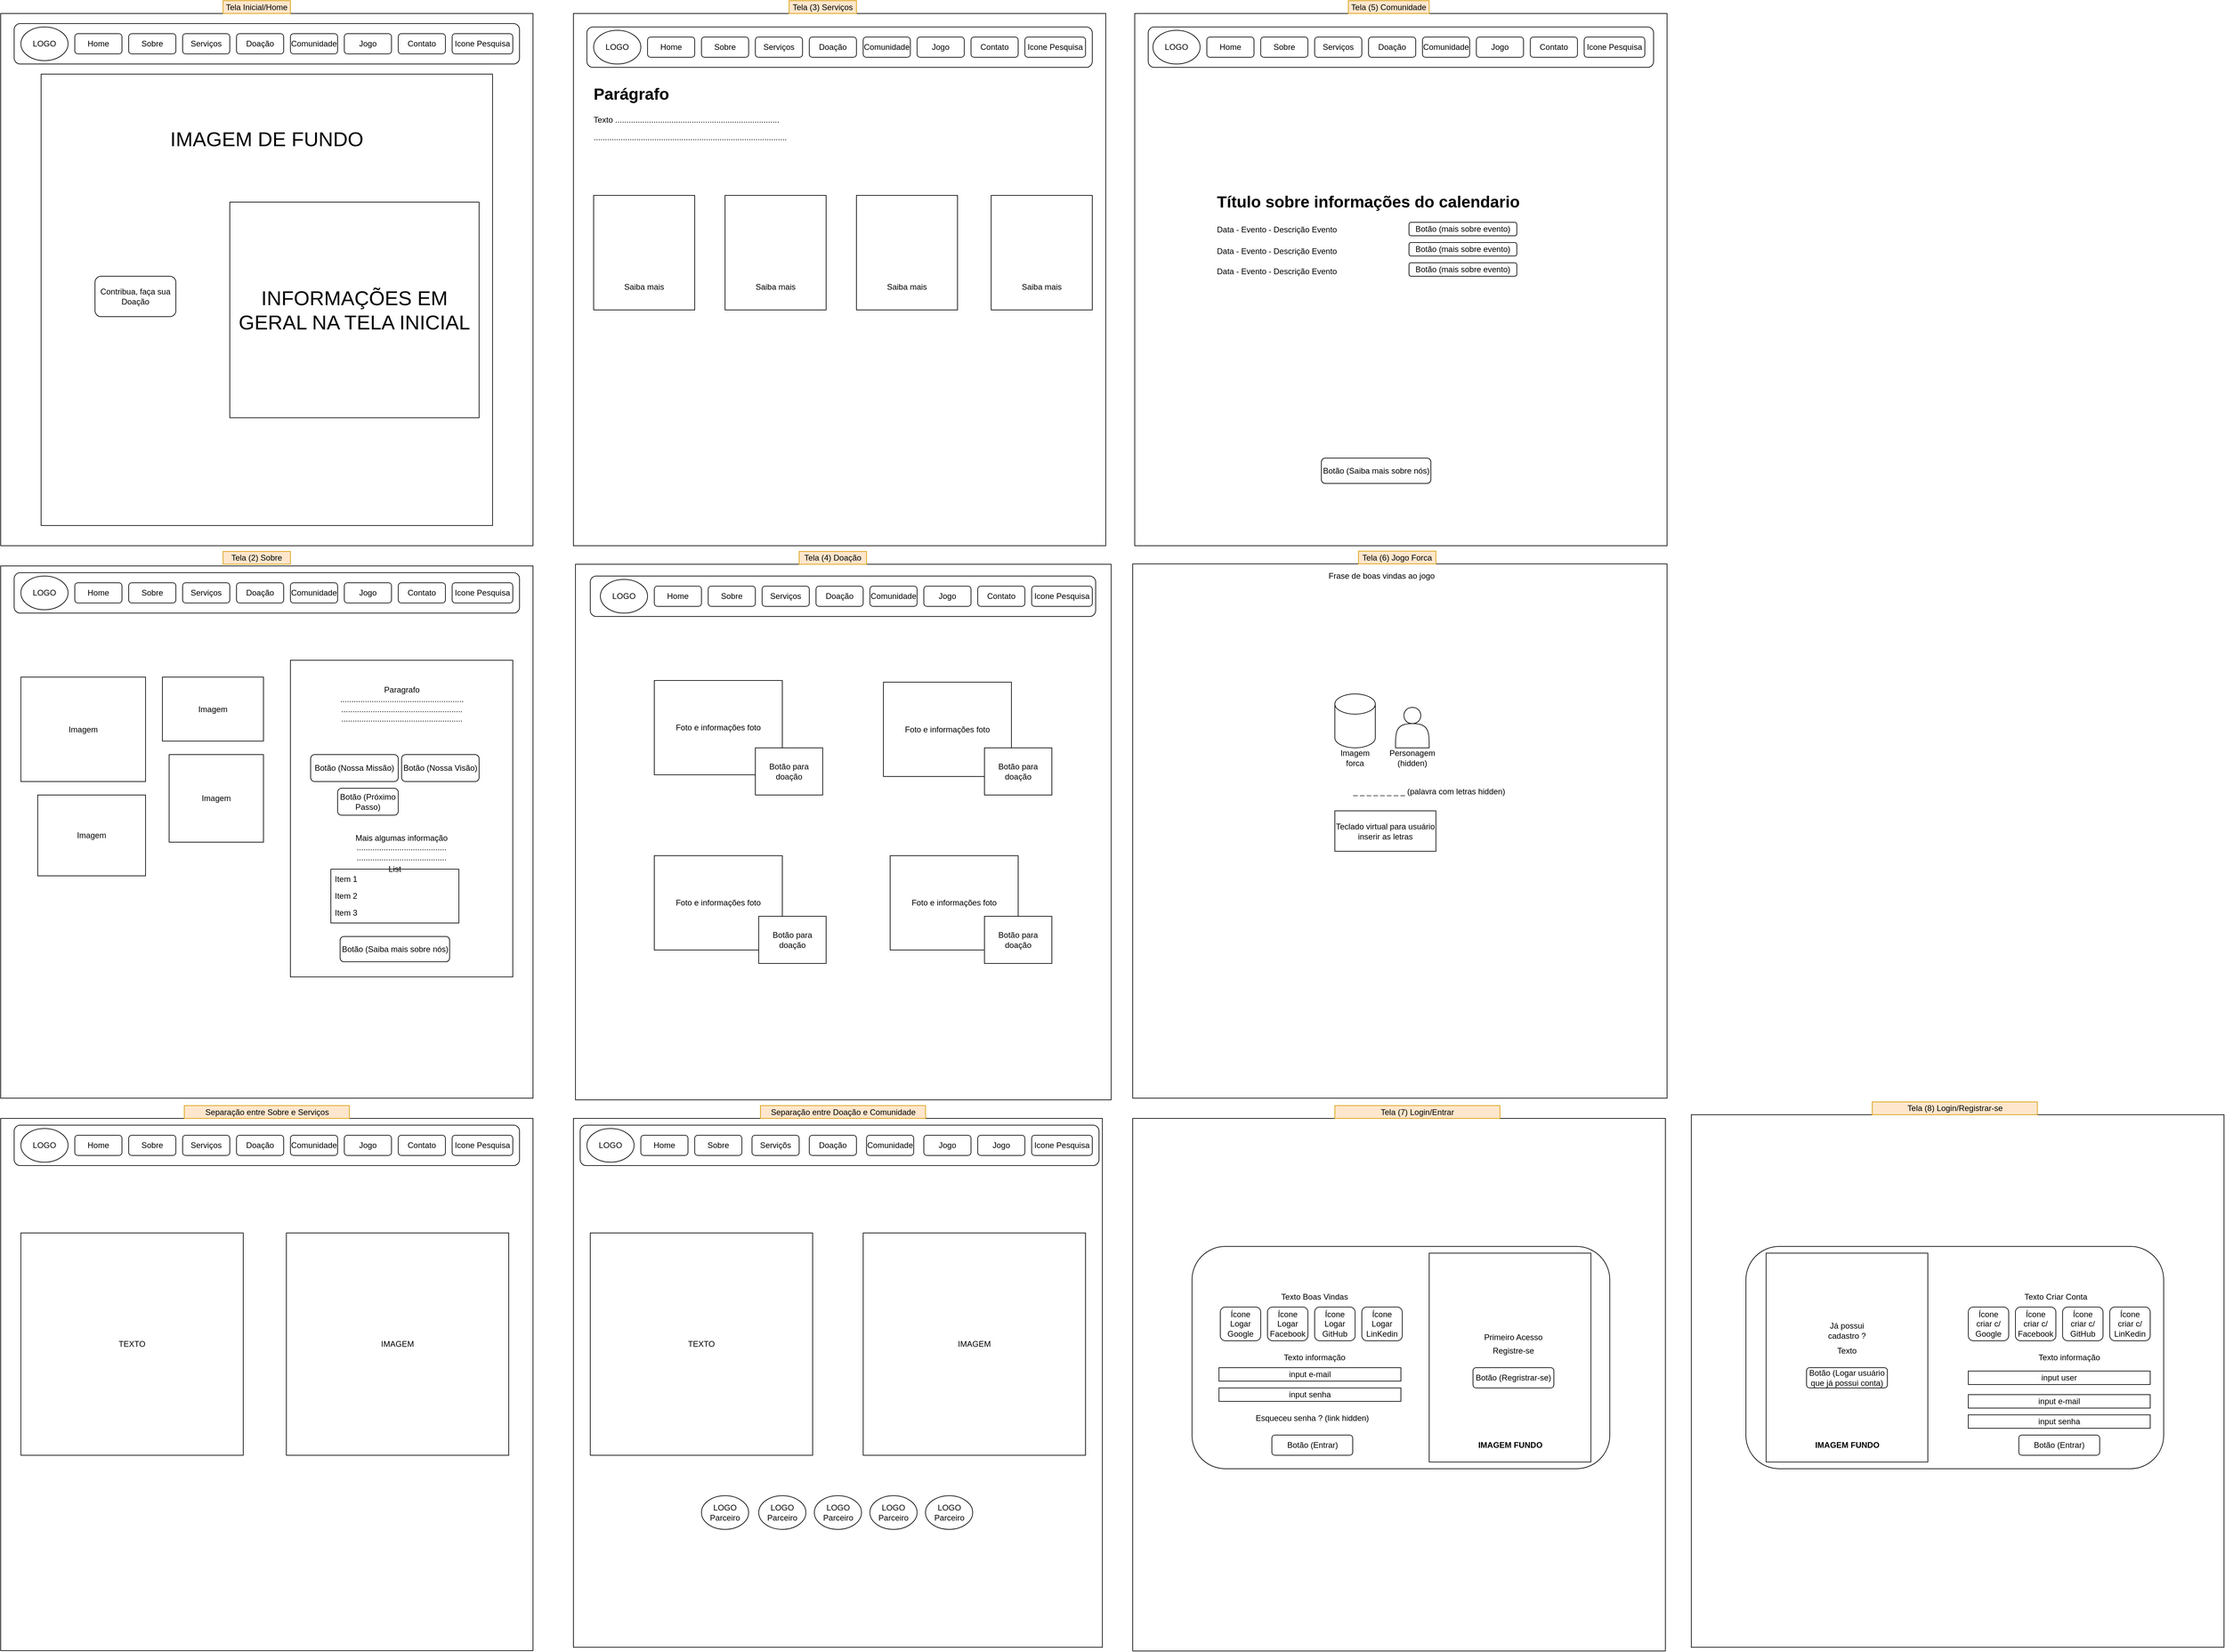 <mxfile version="22.1.3" type="github">
  <diagram name="Página-1" id="8Q8NYWvQopLGxL6JcKgY">
    <mxGraphModel dx="2213" dy="1916" grid="1" gridSize="10" guides="1" tooltips="1" connect="1" arrows="1" fold="1" page="1" pageScale="1" pageWidth="827" pageHeight="1169" math="0" shadow="0">
      <root>
        <mxCell id="0" />
        <mxCell id="1" parent="0" />
        <mxCell id="k__9oxaFygpGIk1sYvMP-1" value="" style="whiteSpace=wrap;html=1;aspect=fixed;" parent="1" vertex="1">
          <mxGeometry x="-10" y="-1140" width="790" height="790" as="geometry" />
        </mxCell>
        <mxCell id="k__9oxaFygpGIk1sYvMP-2" value="" style="rounded=1;whiteSpace=wrap;html=1;" parent="1" vertex="1">
          <mxGeometry x="10" y="-1125" width="750" height="60" as="geometry" />
        </mxCell>
        <mxCell id="k__9oxaFygpGIk1sYvMP-6" value="Icone Pesquisa" style="rounded=1;whiteSpace=wrap;html=1;" parent="1" vertex="1">
          <mxGeometry x="660" y="-1110" width="90" height="30" as="geometry" />
        </mxCell>
        <mxCell id="k__9oxaFygpGIk1sYvMP-12" value="Home" style="rounded=1;whiteSpace=wrap;html=1;" parent="1" vertex="1">
          <mxGeometry x="100" y="-1110" width="70" height="30" as="geometry" />
        </mxCell>
        <mxCell id="k__9oxaFygpGIk1sYvMP-13" value="LOGO" style="ellipse;whiteSpace=wrap;html=1;" parent="1" vertex="1">
          <mxGeometry x="20" y="-1120" width="70" height="50" as="geometry" />
        </mxCell>
        <mxCell id="k__9oxaFygpGIk1sYvMP-14" value="Jogo" style="rounded=1;whiteSpace=wrap;html=1;" parent="1" vertex="1">
          <mxGeometry x="500" y="-1110" width="70" height="30" as="geometry" />
        </mxCell>
        <mxCell id="k__9oxaFygpGIk1sYvMP-16" value="Contato" style="rounded=1;whiteSpace=wrap;html=1;" parent="1" vertex="1">
          <mxGeometry x="580" y="-1110" width="70" height="30" as="geometry" />
        </mxCell>
        <mxCell id="k__9oxaFygpGIk1sYvMP-17" value="" style="whiteSpace=wrap;html=1;aspect=fixed;" parent="1" vertex="1">
          <mxGeometry x="-10" y="-320" width="790" height="790" as="geometry" />
        </mxCell>
        <mxCell id="k__9oxaFygpGIk1sYvMP-25" value="" style="rounded=0;whiteSpace=wrap;html=1;" parent="1" vertex="1">
          <mxGeometry x="420" y="-180" width="330" height="470" as="geometry" />
        </mxCell>
        <mxCell id="k__9oxaFygpGIk1sYvMP-26" value="Paragrafo .......................................................&lt;br&gt;......................................................&lt;br&gt;......................................................&lt;br&gt;" style="text;html=1;strokeColor=none;fillColor=none;align=center;verticalAlign=middle;whiteSpace=wrap;rounded=0;" parent="1" vertex="1">
          <mxGeometry x="532.5" y="-150" width="105" height="70" as="geometry" />
        </mxCell>
        <mxCell id="k__9oxaFygpGIk1sYvMP-29" value="List" style="swimlane;fontStyle=0;childLayout=stackLayout;horizontal=1;startSize=0;horizontalStack=0;resizeParent=1;resizeParentMax=0;resizeLast=0;collapsible=1;marginBottom=0;whiteSpace=wrap;html=1;" parent="1" vertex="1">
          <mxGeometry x="480" y="130" width="190" height="80" as="geometry" />
        </mxCell>
        <mxCell id="k__9oxaFygpGIk1sYvMP-30" value="Item 1" style="text;strokeColor=none;fillColor=none;align=left;verticalAlign=middle;spacingLeft=4;spacingRight=4;overflow=hidden;points=[[0,0.5],[1,0.5]];portConstraint=eastwest;rotatable=0;whiteSpace=wrap;html=1;" parent="k__9oxaFygpGIk1sYvMP-29" vertex="1">
          <mxGeometry width="190" height="30" as="geometry" />
        </mxCell>
        <mxCell id="k__9oxaFygpGIk1sYvMP-31" value="Item 2" style="text;strokeColor=none;fillColor=none;align=left;verticalAlign=middle;spacingLeft=4;spacingRight=4;overflow=hidden;points=[[0,0.5],[1,0.5]];portConstraint=eastwest;rotatable=0;whiteSpace=wrap;html=1;" parent="k__9oxaFygpGIk1sYvMP-29" vertex="1">
          <mxGeometry y="30" width="190" height="20" as="geometry" />
        </mxCell>
        <mxCell id="k__9oxaFygpGIk1sYvMP-32" value="Item 3" style="text;strokeColor=none;fillColor=none;align=left;verticalAlign=middle;spacingLeft=4;spacingRight=4;overflow=hidden;points=[[0,0.5],[1,0.5]];portConstraint=eastwest;rotatable=0;whiteSpace=wrap;html=1;" parent="k__9oxaFygpGIk1sYvMP-29" vertex="1">
          <mxGeometry y="50" width="190" height="30" as="geometry" />
        </mxCell>
        <mxCell id="k__9oxaFygpGIk1sYvMP-33" value="Botão (Nossa Missão)" style="rounded=1;whiteSpace=wrap;html=1;" parent="1" vertex="1">
          <mxGeometry x="450" y="-40" width="130" height="40" as="geometry" />
        </mxCell>
        <mxCell id="k__9oxaFygpGIk1sYvMP-34" value="Botão (Nossa Visão)" style="rounded=1;whiteSpace=wrap;html=1;" parent="1" vertex="1">
          <mxGeometry x="585" y="-40" width="115" height="40" as="geometry" />
        </mxCell>
        <mxCell id="k__9oxaFygpGIk1sYvMP-35" value="Botão (Próximo Passo)" style="rounded=1;whiteSpace=wrap;html=1;" parent="1" vertex="1">
          <mxGeometry x="490" y="10" width="90" height="40" as="geometry" />
        </mxCell>
        <mxCell id="k__9oxaFygpGIk1sYvMP-38" value="&lt;font style=&quot;font-size: 30px;&quot;&gt;&lt;br&gt;&lt;br&gt;IMAGEM DE FUNDO&lt;/font&gt;" style="whiteSpace=wrap;html=1;aspect=fixed;verticalAlign=top;" parent="1" vertex="1">
          <mxGeometry x="50" y="-1050" width="670" height="670" as="geometry" />
        </mxCell>
        <mxCell id="k__9oxaFygpGIk1sYvMP-41" value="&lt;font style=&quot;font-size: 30px;&quot;&gt;INFORMAÇÕES EM GERAL NA TELA INICIAL&lt;/font&gt;" style="rounded=0;whiteSpace=wrap;html=1;" parent="1" vertex="1">
          <mxGeometry x="330" y="-860" width="370" height="320" as="geometry" />
        </mxCell>
        <mxCell id="k__9oxaFygpGIk1sYvMP-42" value="Contribua, faça sua&lt;br&gt;Doação" style="rounded=1;whiteSpace=wrap;html=1;" parent="1" vertex="1">
          <mxGeometry x="130" y="-750" width="120" height="60" as="geometry" />
        </mxCell>
        <mxCell id="k__9oxaFygpGIk1sYvMP-46" value="Mais algumas informação&lt;br&gt;........................................&lt;br&gt;........................................" style="text;html=1;strokeColor=none;fillColor=none;align=center;verticalAlign=middle;whiteSpace=wrap;rounded=0;" parent="1" vertex="1">
          <mxGeometry x="480" y="75" width="210" height="45" as="geometry" />
        </mxCell>
        <mxCell id="k__9oxaFygpGIk1sYvMP-47" value="Imagem" style="rounded=0;whiteSpace=wrap;html=1;" parent="1" vertex="1">
          <mxGeometry x="20" y="-155" width="185" height="155" as="geometry" />
        </mxCell>
        <mxCell id="k__9oxaFygpGIk1sYvMP-48" value="Imagem" style="rounded=0;whiteSpace=wrap;html=1;" parent="1" vertex="1">
          <mxGeometry x="230" y="-155" width="150" height="95" as="geometry" />
        </mxCell>
        <mxCell id="k__9oxaFygpGIk1sYvMP-49" value="Imagem" style="rounded=0;whiteSpace=wrap;html=1;" parent="1" vertex="1">
          <mxGeometry x="45" y="20" width="160" height="120" as="geometry" />
        </mxCell>
        <mxCell id="k__9oxaFygpGIk1sYvMP-50" value="Imagem" style="rounded=0;whiteSpace=wrap;html=1;" parent="1" vertex="1">
          <mxGeometry x="240" y="-40" width="140" height="130" as="geometry" />
        </mxCell>
        <mxCell id="k__9oxaFygpGIk1sYvMP-55" value="Botão (Saiba mais sobre nós)" style="rounded=1;whiteSpace=wrap;html=1;" parent="1" vertex="1">
          <mxGeometry x="493.75" y="230" width="162.5" height="37.5" as="geometry" />
        </mxCell>
        <mxCell id="k__9oxaFygpGIk1sYvMP-56" value="" style="whiteSpace=wrap;html=1;aspect=fixed;" parent="1" vertex="1">
          <mxGeometry x="840" y="-1140" width="790" height="790" as="geometry" />
        </mxCell>
        <mxCell id="k__9oxaFygpGIk1sYvMP-57" value="&lt;br&gt;&lt;br&gt;&lt;br&gt;&lt;br&gt;&lt;br&gt;&lt;br&gt;&lt;br&gt;Saiba mais" style="rounded=0;whiteSpace=wrap;html=1;" parent="1" vertex="1">
          <mxGeometry x="870" y="-870" width="150" height="170" as="geometry" />
        </mxCell>
        <mxCell id="k__9oxaFygpGIk1sYvMP-58" value="&lt;br&gt;&lt;br&gt;&lt;br&gt;&lt;br&gt;&lt;br&gt;&lt;br&gt;&lt;br&gt;Saiba mais" style="rounded=0;whiteSpace=wrap;html=1;" parent="1" vertex="1">
          <mxGeometry x="1065" y="-870" width="150" height="170" as="geometry" />
        </mxCell>
        <mxCell id="k__9oxaFygpGIk1sYvMP-59" value="&lt;br&gt;&lt;br&gt;&lt;br&gt;&lt;br&gt;&lt;br&gt;&lt;br&gt;&lt;br&gt;Saiba mais" style="rounded=0;whiteSpace=wrap;html=1;" parent="1" vertex="1">
          <mxGeometry x="1260" y="-870" width="150" height="170" as="geometry" />
        </mxCell>
        <mxCell id="k__9oxaFygpGIk1sYvMP-60" value="&lt;br&gt;&lt;br&gt;&lt;br&gt;&lt;br&gt;&lt;br&gt;&lt;br&gt;&lt;br&gt;Saiba mais" style="rounded=0;whiteSpace=wrap;html=1;" parent="1" vertex="1">
          <mxGeometry x="1460" y="-870" width="150" height="170" as="geometry" />
        </mxCell>
        <mxCell id="k__9oxaFygpGIk1sYvMP-87" style="edgeStyle=orthogonalEdgeStyle;rounded=0;orthogonalLoop=1;jettySize=auto;html=1;exitX=0.5;exitY=1;exitDx=0;exitDy=0;" parent="1" edge="1">
          <mxGeometry relative="1" as="geometry">
            <mxPoint x="1185" y="-930" as="sourcePoint" />
            <mxPoint x="1185" y="-930" as="targetPoint" />
          </mxGeometry>
        </mxCell>
        <mxCell id="k__9oxaFygpGIk1sYvMP-92" value="" style="whiteSpace=wrap;html=1;aspect=fixed;" parent="1" vertex="1">
          <mxGeometry x="843" y="-322.5" width="795" height="795" as="geometry" />
        </mxCell>
        <mxCell id="k__9oxaFygpGIk1sYvMP-93" value="Foto e informações foto" style="rounded=0;whiteSpace=wrap;html=1;" parent="1" vertex="1">
          <mxGeometry x="960" y="-150" width="190" height="140" as="geometry" />
        </mxCell>
        <mxCell id="k__9oxaFygpGIk1sYvMP-94" value="Foto e informações foto" style="rounded=0;whiteSpace=wrap;html=1;" parent="1" vertex="1">
          <mxGeometry x="1310" y="110" width="190" height="140" as="geometry" />
        </mxCell>
        <mxCell id="k__9oxaFygpGIk1sYvMP-95" value="Foto e informações foto" style="rounded=0;whiteSpace=wrap;html=1;" parent="1" vertex="1">
          <mxGeometry x="960" y="110" width="190" height="140" as="geometry" />
        </mxCell>
        <mxCell id="k__9oxaFygpGIk1sYvMP-96" value="Foto e informações foto" style="rounded=0;whiteSpace=wrap;html=1;" parent="1" vertex="1">
          <mxGeometry x="1300" y="-147.5" width="190" height="140" as="geometry" />
        </mxCell>
        <mxCell id="k__9oxaFygpGIk1sYvMP-112" value="Botão para doação" style="rounded=0;whiteSpace=wrap;html=1;" parent="1" vertex="1">
          <mxGeometry x="1110" y="-50" width="100" height="70" as="geometry" />
        </mxCell>
        <mxCell id="k__9oxaFygpGIk1sYvMP-114" value="Botão para doação" style="rounded=0;whiteSpace=wrap;html=1;" parent="1" vertex="1">
          <mxGeometry x="1450" y="200" width="100" height="70" as="geometry" />
        </mxCell>
        <mxCell id="k__9oxaFygpGIk1sYvMP-115" value="Botão para doação" style="rounded=0;whiteSpace=wrap;html=1;" parent="1" vertex="1">
          <mxGeometry x="1115" y="200" width="100" height="70" as="geometry" />
        </mxCell>
        <mxCell id="k__9oxaFygpGIk1sYvMP-116" value="Botão para doação" style="rounded=0;whiteSpace=wrap;html=1;" parent="1" vertex="1">
          <mxGeometry x="1450" y="-50" width="100" height="70" as="geometry" />
        </mxCell>
        <mxCell id="k__9oxaFygpGIk1sYvMP-117" value="" style="whiteSpace=wrap;html=1;aspect=fixed;" parent="1" vertex="1">
          <mxGeometry x="840" y="500" width="785" height="785" as="geometry" />
        </mxCell>
        <mxCell id="k__9oxaFygpGIk1sYvMP-118" value="TEXTO" style="whiteSpace=wrap;html=1;aspect=fixed;" parent="1" vertex="1">
          <mxGeometry x="865" y="670" width="330" height="330" as="geometry" />
        </mxCell>
        <mxCell id="k__9oxaFygpGIk1sYvMP-119" value="IMAGEM" style="whiteSpace=wrap;html=1;aspect=fixed;" parent="1" vertex="1">
          <mxGeometry x="1270" y="670" width="330" height="330" as="geometry" />
        </mxCell>
        <mxCell id="k__9oxaFygpGIk1sYvMP-120" value="" style="rounded=1;whiteSpace=wrap;html=1;" parent="1" vertex="1">
          <mxGeometry x="850" y="510" width="770" height="60" as="geometry" />
        </mxCell>
        <mxCell id="k__9oxaFygpGIk1sYvMP-121" value="Icone Pesquisa" style="rounded=1;whiteSpace=wrap;html=1;" parent="1" vertex="1">
          <mxGeometry x="1520" y="525" width="90" height="30" as="geometry" />
        </mxCell>
        <mxCell id="k__9oxaFygpGIk1sYvMP-122" value="LOGO" style="ellipse;whiteSpace=wrap;html=1;" parent="1" vertex="1">
          <mxGeometry x="860" y="515" width="70" height="50" as="geometry" />
        </mxCell>
        <mxCell id="k__9oxaFygpGIk1sYvMP-123" value="Home" style="rounded=1;whiteSpace=wrap;html=1;" parent="1" vertex="1">
          <mxGeometry x="940" y="525" width="70" height="30" as="geometry" />
        </mxCell>
        <mxCell id="k__9oxaFygpGIk1sYvMP-124" value="Sobre" style="rounded=1;whiteSpace=wrap;html=1;" parent="1" vertex="1">
          <mxGeometry x="1020" y="525" width="70" height="30" as="geometry" />
        </mxCell>
        <mxCell id="k__9oxaFygpGIk1sYvMP-128" value="Serviçõs" style="rounded=1;whiteSpace=wrap;html=1;" parent="1" vertex="1">
          <mxGeometry x="1105" y="525" width="70" height="30" as="geometry" />
        </mxCell>
        <mxCell id="k__9oxaFygpGIk1sYvMP-129" value="Jogo" style="rounded=1;whiteSpace=wrap;html=1;" parent="1" vertex="1">
          <mxGeometry x="1360" y="525" width="70" height="30" as="geometry" />
        </mxCell>
        <mxCell id="k__9oxaFygpGIk1sYvMP-130" value="Comunidade" style="rounded=1;whiteSpace=wrap;html=1;" parent="1" vertex="1">
          <mxGeometry x="1275" y="525" width="70" height="30" as="geometry" />
        </mxCell>
        <mxCell id="k__9oxaFygpGIk1sYvMP-131" value="Doação" style="rounded=1;whiteSpace=wrap;html=1;" parent="1" vertex="1">
          <mxGeometry x="1190" y="525" width="70" height="30" as="geometry" />
        </mxCell>
        <mxCell id="k__9oxaFygpGIk1sYvMP-133" value="Sobre" style="rounded=1;whiteSpace=wrap;html=1;" parent="1" vertex="1">
          <mxGeometry x="180" y="-1110" width="70" height="30" as="geometry" />
        </mxCell>
        <mxCell id="k__9oxaFygpGIk1sYvMP-134" value="Serviços" style="rounded=1;whiteSpace=wrap;html=1;" parent="1" vertex="1">
          <mxGeometry x="260" y="-1110" width="70" height="30" as="geometry" />
        </mxCell>
        <mxCell id="k__9oxaFygpGIk1sYvMP-135" value="Doação" style="rounded=1;whiteSpace=wrap;html=1;" parent="1" vertex="1">
          <mxGeometry x="340" y="-1110" width="70" height="30" as="geometry" />
        </mxCell>
        <mxCell id="k__9oxaFygpGIk1sYvMP-136" value="Comunidade" style="rounded=1;whiteSpace=wrap;html=1;" parent="1" vertex="1">
          <mxGeometry x="420" y="-1110" width="70" height="30" as="geometry" />
        </mxCell>
        <mxCell id="k__9oxaFygpGIk1sYvMP-137" value="" style="rounded=1;whiteSpace=wrap;html=1;" parent="1" vertex="1">
          <mxGeometry x="10" y="-310" width="750" height="60" as="geometry" />
        </mxCell>
        <mxCell id="k__9oxaFygpGIk1sYvMP-138" value="LOGO" style="ellipse;whiteSpace=wrap;html=1;" parent="1" vertex="1">
          <mxGeometry x="20" y="-305" width="70" height="50" as="geometry" />
        </mxCell>
        <mxCell id="k__9oxaFygpGIk1sYvMP-139" value="Icone Pesquisa" style="rounded=1;whiteSpace=wrap;html=1;" parent="1" vertex="1">
          <mxGeometry x="660" y="-295" width="90" height="30" as="geometry" />
        </mxCell>
        <mxCell id="k__9oxaFygpGIk1sYvMP-140" value="Home" style="rounded=1;whiteSpace=wrap;html=1;" parent="1" vertex="1">
          <mxGeometry x="100" y="-295" width="70" height="30" as="geometry" />
        </mxCell>
        <mxCell id="k__9oxaFygpGIk1sYvMP-141" value="Serviços" style="rounded=1;whiteSpace=wrap;html=1;" parent="1" vertex="1">
          <mxGeometry x="260" y="-295" width="70" height="30" as="geometry" />
        </mxCell>
        <mxCell id="k__9oxaFygpGIk1sYvMP-142" value="Doação" style="rounded=1;whiteSpace=wrap;html=1;" parent="1" vertex="1">
          <mxGeometry x="340" y="-295" width="70" height="30" as="geometry" />
        </mxCell>
        <mxCell id="k__9oxaFygpGIk1sYvMP-143" value="Comunidade" style="rounded=1;whiteSpace=wrap;html=1;" parent="1" vertex="1">
          <mxGeometry x="420" y="-295" width="70" height="30" as="geometry" />
        </mxCell>
        <mxCell id="k__9oxaFygpGIk1sYvMP-144" value="Jogo" style="rounded=1;whiteSpace=wrap;html=1;" parent="1" vertex="1">
          <mxGeometry x="500" y="-295" width="70" height="30" as="geometry" />
        </mxCell>
        <mxCell id="k__9oxaFygpGIk1sYvMP-145" value="Contato" style="rounded=1;whiteSpace=wrap;html=1;" parent="1" vertex="1">
          <mxGeometry x="580" y="-295" width="70" height="30" as="geometry" />
        </mxCell>
        <mxCell id="k__9oxaFygpGIk1sYvMP-146" value="Sobre" style="rounded=1;whiteSpace=wrap;html=1;" parent="1" vertex="1">
          <mxGeometry x="180" y="-295" width="70" height="30" as="geometry" />
        </mxCell>
        <mxCell id="k__9oxaFygpGIk1sYvMP-148" value="" style="rounded=1;whiteSpace=wrap;html=1;" parent="1" vertex="1">
          <mxGeometry x="865" y="-305" width="750" height="60" as="geometry" />
        </mxCell>
        <mxCell id="k__9oxaFygpGIk1sYvMP-149" value="Icone Pesquisa" style="rounded=1;whiteSpace=wrap;html=1;" parent="1" vertex="1">
          <mxGeometry x="1520" y="-290" width="90" height="30" as="geometry" />
        </mxCell>
        <mxCell id="k__9oxaFygpGIk1sYvMP-150" value="LOGO" style="ellipse;whiteSpace=wrap;html=1;" parent="1" vertex="1">
          <mxGeometry x="880" y="-300" width="70" height="50" as="geometry" />
        </mxCell>
        <mxCell id="k__9oxaFygpGIk1sYvMP-151" value="Home" style="rounded=1;whiteSpace=wrap;html=1;" parent="1" vertex="1">
          <mxGeometry x="960" y="-290" width="70" height="30" as="geometry" />
        </mxCell>
        <mxCell id="k__9oxaFygpGIk1sYvMP-152" value="Sobre" style="rounded=1;whiteSpace=wrap;html=1;" parent="1" vertex="1">
          <mxGeometry x="1040" y="-290" width="70" height="30" as="geometry" />
        </mxCell>
        <mxCell id="k__9oxaFygpGIk1sYvMP-153" value="Serviços" style="rounded=1;whiteSpace=wrap;html=1;" parent="1" vertex="1">
          <mxGeometry x="1120" y="-290" width="70" height="30" as="geometry" />
        </mxCell>
        <mxCell id="k__9oxaFygpGIk1sYvMP-154" value="Doação" style="rounded=1;whiteSpace=wrap;html=1;" parent="1" vertex="1">
          <mxGeometry x="1200" y="-290" width="70" height="30" as="geometry" />
        </mxCell>
        <mxCell id="k__9oxaFygpGIk1sYvMP-155" value="Comunidade" style="rounded=1;whiteSpace=wrap;html=1;" parent="1" vertex="1">
          <mxGeometry x="1280" y="-290" width="70" height="30" as="geometry" />
        </mxCell>
        <mxCell id="k__9oxaFygpGIk1sYvMP-156" value="Jogo" style="rounded=1;whiteSpace=wrap;html=1;" parent="1" vertex="1">
          <mxGeometry x="1360" y="-290" width="70" height="30" as="geometry" />
        </mxCell>
        <mxCell id="k__9oxaFygpGIk1sYvMP-157" value="Contato" style="rounded=1;whiteSpace=wrap;html=1;" parent="1" vertex="1">
          <mxGeometry x="1440" y="-290" width="70" height="30" as="geometry" />
        </mxCell>
        <mxCell id="k__9oxaFygpGIk1sYvMP-158" value="" style="rounded=1;whiteSpace=wrap;html=1;" parent="1" vertex="1">
          <mxGeometry x="860" y="-1120" width="750" height="60" as="geometry" />
        </mxCell>
        <mxCell id="k__9oxaFygpGIk1sYvMP-159" value="Icone Pesquisa" style="rounded=1;whiteSpace=wrap;html=1;" parent="1" vertex="1">
          <mxGeometry x="1510" y="-1105" width="90" height="30" as="geometry" />
        </mxCell>
        <mxCell id="k__9oxaFygpGIk1sYvMP-160" value="LOGO" style="ellipse;whiteSpace=wrap;html=1;" parent="1" vertex="1">
          <mxGeometry x="870" y="-1115" width="70" height="50" as="geometry" />
        </mxCell>
        <mxCell id="k__9oxaFygpGIk1sYvMP-161" value="Home" style="rounded=1;whiteSpace=wrap;html=1;" parent="1" vertex="1">
          <mxGeometry x="950" y="-1105" width="70" height="30" as="geometry" />
        </mxCell>
        <mxCell id="k__9oxaFygpGIk1sYvMP-162" value="Sobre" style="rounded=1;whiteSpace=wrap;html=1;" parent="1" vertex="1">
          <mxGeometry x="1030" y="-1105" width="70" height="30" as="geometry" />
        </mxCell>
        <mxCell id="k__9oxaFygpGIk1sYvMP-163" value="Serviços" style="rounded=1;whiteSpace=wrap;html=1;" parent="1" vertex="1">
          <mxGeometry x="1110" y="-1105" width="70" height="30" as="geometry" />
        </mxCell>
        <mxCell id="k__9oxaFygpGIk1sYvMP-164" value="Doação" style="rounded=1;whiteSpace=wrap;html=1;" parent="1" vertex="1">
          <mxGeometry x="1190" y="-1105" width="70" height="30" as="geometry" />
        </mxCell>
        <mxCell id="k__9oxaFygpGIk1sYvMP-165" value="Comunidade" style="rounded=1;whiteSpace=wrap;html=1;" parent="1" vertex="1">
          <mxGeometry x="1270" y="-1105" width="70" height="30" as="geometry" />
        </mxCell>
        <mxCell id="k__9oxaFygpGIk1sYvMP-166" value="Jogo" style="rounded=1;whiteSpace=wrap;html=1;" parent="1" vertex="1">
          <mxGeometry x="1350" y="-1105" width="70" height="30" as="geometry" />
        </mxCell>
        <mxCell id="k__9oxaFygpGIk1sYvMP-167" value="Contato" style="rounded=1;whiteSpace=wrap;html=1;" parent="1" vertex="1">
          <mxGeometry x="1430" y="-1105" width="70" height="30" as="geometry" />
        </mxCell>
        <mxCell id="k__9oxaFygpGIk1sYvMP-168" value="" style="whiteSpace=wrap;html=1;aspect=fixed;" parent="1" vertex="1">
          <mxGeometry x="-10" y="500" width="790" height="790" as="geometry" />
        </mxCell>
        <mxCell id="k__9oxaFygpGIk1sYvMP-169" value="" style="rounded=1;whiteSpace=wrap;html=1;" parent="1" vertex="1">
          <mxGeometry x="10" y="510" width="750" height="60" as="geometry" />
        </mxCell>
        <mxCell id="k__9oxaFygpGIk1sYvMP-170" value="LOGO" style="ellipse;whiteSpace=wrap;html=1;" parent="1" vertex="1">
          <mxGeometry x="20" y="515" width="70" height="50" as="geometry" />
        </mxCell>
        <mxCell id="k__9oxaFygpGIk1sYvMP-171" value="Home" style="rounded=1;whiteSpace=wrap;html=1;" parent="1" vertex="1">
          <mxGeometry x="100" y="525" width="70" height="30" as="geometry" />
        </mxCell>
        <mxCell id="k__9oxaFygpGIk1sYvMP-172" value="Sobre" style="rounded=1;whiteSpace=wrap;html=1;" parent="1" vertex="1">
          <mxGeometry x="180" y="525" width="70" height="30" as="geometry" />
        </mxCell>
        <mxCell id="k__9oxaFygpGIk1sYvMP-173" value="Serviços" style="rounded=1;whiteSpace=wrap;html=1;" parent="1" vertex="1">
          <mxGeometry x="260" y="525" width="70" height="30" as="geometry" />
        </mxCell>
        <mxCell id="k__9oxaFygpGIk1sYvMP-174" value="Doação" style="rounded=1;whiteSpace=wrap;html=1;" parent="1" vertex="1">
          <mxGeometry x="340" y="525" width="70" height="30" as="geometry" />
        </mxCell>
        <mxCell id="k__9oxaFygpGIk1sYvMP-175" value="Comunidade" style="rounded=1;whiteSpace=wrap;html=1;" parent="1" vertex="1">
          <mxGeometry x="420" y="525" width="70" height="30" as="geometry" />
        </mxCell>
        <mxCell id="k__9oxaFygpGIk1sYvMP-176" value="Jogo" style="rounded=1;whiteSpace=wrap;html=1;" parent="1" vertex="1">
          <mxGeometry x="500" y="525" width="70" height="30" as="geometry" />
        </mxCell>
        <mxCell id="k__9oxaFygpGIk1sYvMP-177" value="Contato" style="rounded=1;whiteSpace=wrap;html=1;" parent="1" vertex="1">
          <mxGeometry x="580" y="525" width="70" height="30" as="geometry" />
        </mxCell>
        <mxCell id="k__9oxaFygpGIk1sYvMP-178" value="Icone Pesquisa" style="rounded=1;whiteSpace=wrap;html=1;" parent="1" vertex="1">
          <mxGeometry x="660" y="525" width="90" height="30" as="geometry" />
        </mxCell>
        <mxCell id="0_VyNLKy_HNecOymSIEc-1" value="Jogo" style="rounded=1;whiteSpace=wrap;html=1;" vertex="1" parent="1">
          <mxGeometry x="1440" y="525" width="70" height="30" as="geometry" />
        </mxCell>
        <mxCell id="0_VyNLKy_HNecOymSIEc-3" value="&lt;h1&gt;Parágrafo&lt;/h1&gt;&lt;p&gt;Texto .........................................................................&lt;/p&gt;&lt;p&gt;......................................................................................&lt;/p&gt;" style="text;html=1;strokeColor=none;fillColor=none;spacing=5;spacingTop=-20;whiteSpace=wrap;overflow=hidden;rounded=0;" vertex="1" parent="1">
          <mxGeometry x="865" y="-1040" width="325" height="120" as="geometry" />
        </mxCell>
        <mxCell id="0_VyNLKy_HNecOymSIEc-4" value="Tela Inicial/Home" style="text;strokeColor=#d79b00;align=center;fillColor=#ffe6cc;html=1;verticalAlign=middle;whiteSpace=wrap;rounded=0;" vertex="1" parent="1">
          <mxGeometry x="320" y="-1159" width="100" height="19" as="geometry" />
        </mxCell>
        <mxCell id="0_VyNLKy_HNecOymSIEc-5" value="Tela (2) Sobre" style="text;strokeColor=#d79b00;align=center;fillColor=#ffe6cc;html=1;verticalAlign=middle;whiteSpace=wrap;rounded=0;" vertex="1" parent="1">
          <mxGeometry x="320" y="-341.5" width="100" height="19" as="geometry" />
        </mxCell>
        <mxCell id="0_VyNLKy_HNecOymSIEc-6" value="TEXTO" style="whiteSpace=wrap;html=1;aspect=fixed;" vertex="1" parent="1">
          <mxGeometry x="20" y="670" width="330" height="330" as="geometry" />
        </mxCell>
        <mxCell id="0_VyNLKy_HNecOymSIEc-7" value="IMAGEM" style="whiteSpace=wrap;html=1;aspect=fixed;" vertex="1" parent="1">
          <mxGeometry x="414" y="670" width="330" height="330" as="geometry" />
        </mxCell>
        <mxCell id="0_VyNLKy_HNecOymSIEc-8" value="Separação entre Sobre e Serviços" style="text;strokeColor=#d79b00;align=center;fillColor=#ffe6cc;html=1;verticalAlign=middle;whiteSpace=wrap;rounded=0;" vertex="1" parent="1">
          <mxGeometry x="262.5" y="481" width="245" height="19" as="geometry" />
        </mxCell>
        <mxCell id="0_VyNLKy_HNecOymSIEc-9" value="Tela (3) Serviços" style="text;strokeColor=#d79b00;align=center;fillColor=#ffe6cc;html=1;verticalAlign=middle;whiteSpace=wrap;rounded=0;" vertex="1" parent="1">
          <mxGeometry x="1160" y="-1159" width="100" height="19" as="geometry" />
        </mxCell>
        <mxCell id="0_VyNLKy_HNecOymSIEc-10" value="Tela (4) Doação" style="text;strokeColor=#d79b00;align=center;fillColor=#ffe6cc;html=1;verticalAlign=middle;whiteSpace=wrap;rounded=0;" vertex="1" parent="1">
          <mxGeometry x="1175" y="-341.5" width="100" height="19" as="geometry" />
        </mxCell>
        <mxCell id="0_VyNLKy_HNecOymSIEc-11" value="Separação entre Doação e Comunidade" style="text;strokeColor=#d79b00;align=center;fillColor=#ffe6cc;html=1;verticalAlign=middle;whiteSpace=wrap;rounded=0;" vertex="1" parent="1">
          <mxGeometry x="1117.5" y="481" width="245" height="19" as="geometry" />
        </mxCell>
        <mxCell id="0_VyNLKy_HNecOymSIEc-12" value="LOGO Parceiro" style="ellipse;whiteSpace=wrap;html=1;" vertex="1" parent="1">
          <mxGeometry x="1030" y="1060" width="70" height="50" as="geometry" />
        </mxCell>
        <mxCell id="0_VyNLKy_HNecOymSIEc-13" value="LOGO&lt;br&gt;Parceiro" style="ellipse;whiteSpace=wrap;html=1;" vertex="1" parent="1">
          <mxGeometry x="1115" y="1060" width="70" height="50" as="geometry" />
        </mxCell>
        <mxCell id="0_VyNLKy_HNecOymSIEc-14" value="LOGO&lt;br style=&quot;border-color: var(--border-color);&quot;&gt;Parceiro" style="ellipse;whiteSpace=wrap;html=1;" vertex="1" parent="1">
          <mxGeometry x="1197.5" y="1060" width="70" height="50" as="geometry" />
        </mxCell>
        <mxCell id="0_VyNLKy_HNecOymSIEc-15" value="LOGO&lt;br style=&quot;border-color: var(--border-color);&quot;&gt;Parceiro" style="ellipse;whiteSpace=wrap;html=1;" vertex="1" parent="1">
          <mxGeometry x="1280" y="1060" width="70" height="50" as="geometry" />
        </mxCell>
        <mxCell id="0_VyNLKy_HNecOymSIEc-16" value="LOGO&lt;br style=&quot;border-color: var(--border-color);&quot;&gt;Parceiro" style="ellipse;whiteSpace=wrap;html=1;" vertex="1" parent="1">
          <mxGeometry x="1362.5" y="1060" width="70" height="50" as="geometry" />
        </mxCell>
        <mxCell id="0_VyNLKy_HNecOymSIEc-17" value="" style="whiteSpace=wrap;html=1;aspect=fixed;" vertex="1" parent="1">
          <mxGeometry x="1673" y="-1140" width="790" height="790" as="geometry" />
        </mxCell>
        <mxCell id="0_VyNLKy_HNecOymSIEc-18" value="" style="rounded=1;whiteSpace=wrap;html=1;" vertex="1" parent="1">
          <mxGeometry x="1693" y="-1120" width="750" height="60" as="geometry" />
        </mxCell>
        <mxCell id="0_VyNLKy_HNecOymSIEc-19" value="Icone Pesquisa" style="rounded=1;whiteSpace=wrap;html=1;" vertex="1" parent="1">
          <mxGeometry x="2340" y="-1105" width="90" height="30" as="geometry" />
        </mxCell>
        <mxCell id="0_VyNLKy_HNecOymSIEc-20" value="LOGO" style="ellipse;whiteSpace=wrap;html=1;" vertex="1" parent="1">
          <mxGeometry x="1700" y="-1115" width="70" height="50" as="geometry" />
        </mxCell>
        <mxCell id="0_VyNLKy_HNecOymSIEc-21" value="Home" style="rounded=1;whiteSpace=wrap;html=1;" vertex="1" parent="1">
          <mxGeometry x="1780" y="-1105" width="70" height="30" as="geometry" />
        </mxCell>
        <mxCell id="0_VyNLKy_HNecOymSIEc-22" value="Sobre" style="rounded=1;whiteSpace=wrap;html=1;" vertex="1" parent="1">
          <mxGeometry x="1860" y="-1105" width="70" height="30" as="geometry" />
        </mxCell>
        <mxCell id="0_VyNLKy_HNecOymSIEc-23" value="Serviços" style="rounded=1;whiteSpace=wrap;html=1;" vertex="1" parent="1">
          <mxGeometry x="1940" y="-1105" width="70" height="30" as="geometry" />
        </mxCell>
        <mxCell id="0_VyNLKy_HNecOymSIEc-24" value="Doação" style="rounded=1;whiteSpace=wrap;html=1;" vertex="1" parent="1">
          <mxGeometry x="2020" y="-1105" width="70" height="30" as="geometry" />
        </mxCell>
        <mxCell id="0_VyNLKy_HNecOymSIEc-25" value="Comunidade" style="rounded=1;whiteSpace=wrap;html=1;" vertex="1" parent="1">
          <mxGeometry x="2100" y="-1105" width="70" height="30" as="geometry" />
        </mxCell>
        <mxCell id="0_VyNLKy_HNecOymSIEc-26" value="Jogo" style="rounded=1;whiteSpace=wrap;html=1;" vertex="1" parent="1">
          <mxGeometry x="2180" y="-1105" width="70" height="30" as="geometry" />
        </mxCell>
        <mxCell id="0_VyNLKy_HNecOymSIEc-28" value="Contato" style="rounded=1;whiteSpace=wrap;html=1;" vertex="1" parent="1">
          <mxGeometry x="2260" y="-1105" width="70" height="30" as="geometry" />
        </mxCell>
        <mxCell id="0_VyNLKy_HNecOymSIEc-34" value="&lt;h1&gt;Título sobre informações do calendario&lt;/h1&gt;&lt;p style=&quot;line-height: 170%;&quot;&gt;Data - Evento - Descrição Evento&lt;/p&gt;&lt;p style=&quot;line-height: 170%;&quot;&gt;Data - Evento - Descrição Evento&lt;br&gt;&lt;/p&gt;&lt;p&gt;Data - Evento - Descrição Evento&lt;br&gt;&lt;/p&gt;" style="text;html=1;strokeColor=none;fillColor=none;spacing=5;spacingTop=-20;whiteSpace=wrap;overflow=hidden;rounded=0;" vertex="1" parent="1">
          <mxGeometry x="1790" y="-880" width="520" height="180" as="geometry" />
        </mxCell>
        <mxCell id="0_VyNLKy_HNecOymSIEc-35" value="Botão (mais sobre evento)" style="rounded=1;whiteSpace=wrap;html=1;" vertex="1" parent="1">
          <mxGeometry x="2080" y="-830" width="160" height="20" as="geometry" />
        </mxCell>
        <mxCell id="0_VyNLKy_HNecOymSIEc-36" value="Botão (mais sobre evento)" style="rounded=1;whiteSpace=wrap;html=1;" vertex="1" parent="1">
          <mxGeometry x="2080" y="-800" width="160" height="20" as="geometry" />
        </mxCell>
        <mxCell id="0_VyNLKy_HNecOymSIEc-37" value="Botão (mais sobre evento)" style="rounded=1;whiteSpace=wrap;html=1;" vertex="1" parent="1">
          <mxGeometry x="2080" y="-770" width="160" height="20" as="geometry" />
        </mxCell>
        <mxCell id="0_VyNLKy_HNecOymSIEc-38" value="Botão (Saiba mais sobre nós)" style="rounded=1;whiteSpace=wrap;html=1;" vertex="1" parent="1">
          <mxGeometry x="1950" y="-480" width="162.5" height="37.5" as="geometry" />
        </mxCell>
        <mxCell id="0_VyNLKy_HNecOymSIEc-39" value="Tela (5) Comunidade" style="text;strokeColor=#d79b00;align=center;fillColor=#ffe6cc;html=1;verticalAlign=middle;whiteSpace=wrap;rounded=0;" vertex="1" parent="1">
          <mxGeometry x="1990" y="-1159" width="120" height="19" as="geometry" />
        </mxCell>
        <mxCell id="0_VyNLKy_HNecOymSIEc-40" value="" style="whiteSpace=wrap;html=1;aspect=fixed;" vertex="1" parent="1">
          <mxGeometry x="1670" y="-323" width="793" height="793" as="geometry" />
        </mxCell>
        <mxCell id="0_VyNLKy_HNecOymSIEc-41" value="Frase de boas vindas ao jogo" style="text;html=1;strokeColor=none;fillColor=none;align=center;verticalAlign=middle;whiteSpace=wrap;rounded=0;" vertex="1" parent="1">
          <mxGeometry x="1930" y="-320" width="218.75" height="30" as="geometry" />
        </mxCell>
        <mxCell id="0_VyNLKy_HNecOymSIEc-43" value="" style="shape=cylinder3;whiteSpace=wrap;html=1;boundedLbl=1;backgroundOutline=1;size=15;" vertex="1" parent="1">
          <mxGeometry x="1970" y="-130" width="60" height="80" as="geometry" />
        </mxCell>
        <mxCell id="0_VyNLKy_HNecOymSIEc-48" value="" style="shape=actor;whiteSpace=wrap;html=1;" vertex="1" parent="1">
          <mxGeometry x="2060" y="-110" width="50" height="60" as="geometry" />
        </mxCell>
        <mxCell id="0_VyNLKy_HNecOymSIEc-49" value="Imagem forca" style="text;html=1;strokeColor=none;fillColor=none;align=center;verticalAlign=middle;whiteSpace=wrap;rounded=0;" vertex="1" parent="1">
          <mxGeometry x="1970" y="-50" width="60" height="30" as="geometry" />
        </mxCell>
        <mxCell id="0_VyNLKy_HNecOymSIEc-50" value="Personagem&lt;br&gt;(hidden)" style="text;html=1;strokeColor=none;fillColor=none;align=center;verticalAlign=middle;whiteSpace=wrap;rounded=0;" vertex="1" parent="1">
          <mxGeometry x="2055" y="-50" width="60" height="30" as="geometry" />
        </mxCell>
        <mxCell id="0_VyNLKy_HNecOymSIEc-51" value="Teclado virtual para usuário inserir as letras" style="rounded=0;whiteSpace=wrap;html=1;" vertex="1" parent="1">
          <mxGeometry x="1970" y="43.5" width="150" height="60" as="geometry" />
        </mxCell>
        <mxCell id="0_VyNLKy_HNecOymSIEc-52" value="_ _ _ _ _ _ _ _ (palavra com letras hidden)" style="text;html=1;strokeColor=none;fillColor=none;align=center;verticalAlign=middle;whiteSpace=wrap;rounded=0;" vertex="1" parent="1">
          <mxGeometry x="1990" width="240" height="30" as="geometry" />
        </mxCell>
        <mxCell id="0_VyNLKy_HNecOymSIEc-53" value="Tela (6) Jogo Forca" style="text;strokeColor=#d79b00;align=center;fillColor=#ffe6cc;html=1;verticalAlign=middle;whiteSpace=wrap;rounded=0;" vertex="1" parent="1">
          <mxGeometry x="2005" y="-342" width="115" height="19" as="geometry" />
        </mxCell>
        <mxCell id="0_VyNLKy_HNecOymSIEc-54" value="" style="whiteSpace=wrap;html=1;aspect=fixed;" vertex="1" parent="1">
          <mxGeometry x="1670" y="500" width="790.5" height="790.5" as="geometry" />
        </mxCell>
        <mxCell id="0_VyNLKy_HNecOymSIEc-55" value="" style="rounded=1;whiteSpace=wrap;html=1;" vertex="1" parent="1">
          <mxGeometry x="1758" y="690" width="620" height="330" as="geometry" />
        </mxCell>
        <mxCell id="0_VyNLKy_HNecOymSIEc-57" value="Texto Boas Vindas" style="text;html=1;strokeColor=none;fillColor=none;align=center;verticalAlign=middle;whiteSpace=wrap;rounded=0;" vertex="1" parent="1">
          <mxGeometry x="1880" y="750" width="120" height="30" as="geometry" />
        </mxCell>
        <mxCell id="0_VyNLKy_HNecOymSIEc-62" value="Ícone &lt;br&gt;Logar &lt;br&gt;Facebook" style="rounded=1;whiteSpace=wrap;html=1;" vertex="1" parent="1">
          <mxGeometry x="1870" y="780" width="60" height="50" as="geometry" />
        </mxCell>
        <mxCell id="0_VyNLKy_HNecOymSIEc-66" value="Ícone &lt;br&gt;Logar &lt;br&gt;Google" style="rounded=1;whiteSpace=wrap;html=1;" vertex="1" parent="1">
          <mxGeometry x="1800" y="780" width="60" height="50" as="geometry" />
        </mxCell>
        <mxCell id="0_VyNLKy_HNecOymSIEc-67" value="Ícone &lt;br&gt;Logar &lt;br&gt;GitHub" style="rounded=1;whiteSpace=wrap;html=1;" vertex="1" parent="1">
          <mxGeometry x="1940" y="780" width="60" height="50" as="geometry" />
        </mxCell>
        <mxCell id="0_VyNLKy_HNecOymSIEc-68" value="Ícone &lt;br&gt;Logar &lt;br&gt;LinKedin" style="rounded=1;whiteSpace=wrap;html=1;" vertex="1" parent="1">
          <mxGeometry x="2010" y="780" width="60" height="50" as="geometry" />
        </mxCell>
        <mxCell id="0_VyNLKy_HNecOymSIEc-69" value="Texto informação" style="text;html=1;strokeColor=none;fillColor=none;align=center;verticalAlign=middle;whiteSpace=wrap;rounded=0;" vertex="1" parent="1">
          <mxGeometry x="1890" y="840" width="100" height="30" as="geometry" />
        </mxCell>
        <mxCell id="0_VyNLKy_HNecOymSIEc-70" value="input e-mail" style="rounded=0;whiteSpace=wrap;html=1;" vertex="1" parent="1">
          <mxGeometry x="1798" y="870" width="270" height="20" as="geometry" />
        </mxCell>
        <mxCell id="0_VyNLKy_HNecOymSIEc-71" value="input senha" style="rounded=0;whiteSpace=wrap;html=1;" vertex="1" parent="1">
          <mxGeometry x="1798" y="900" width="270" height="20" as="geometry" />
        </mxCell>
        <mxCell id="0_VyNLKy_HNecOymSIEc-72" value="Esqueceu senha ? (link hidden)" style="text;html=1;strokeColor=none;fillColor=none;align=center;verticalAlign=middle;whiteSpace=wrap;rounded=0;" vertex="1" parent="1">
          <mxGeometry x="1848" y="930" width="177" height="30" as="geometry" />
        </mxCell>
        <mxCell id="0_VyNLKy_HNecOymSIEc-73" value="Botão (Entrar)" style="rounded=1;whiteSpace=wrap;html=1;" vertex="1" parent="1">
          <mxGeometry x="1876.5" y="970" width="120" height="30" as="geometry" />
        </mxCell>
        <mxCell id="0_VyNLKy_HNecOymSIEc-74" value="" style="rounded=0;whiteSpace=wrap;html=1;" vertex="1" parent="1">
          <mxGeometry x="2110" y="700" width="240" height="310" as="geometry" />
        </mxCell>
        <mxCell id="0_VyNLKy_HNecOymSIEc-75" value="&lt;b&gt;IMAGEM FUNDO&lt;/b&gt;" style="text;html=1;strokeColor=none;fillColor=none;align=center;verticalAlign=middle;whiteSpace=wrap;rounded=0;" vertex="1" parent="1">
          <mxGeometry x="2177.5" y="970" width="105" height="30" as="geometry" />
        </mxCell>
        <mxCell id="0_VyNLKy_HNecOymSIEc-76" value="Primeiro Acesso" style="text;html=1;strokeColor=none;fillColor=none;align=center;verticalAlign=middle;whiteSpace=wrap;rounded=0;" vertex="1" parent="1">
          <mxGeometry x="2190" y="810" width="90" height="30" as="geometry" />
        </mxCell>
        <mxCell id="0_VyNLKy_HNecOymSIEc-77" value="Registre-se" style="text;html=1;strokeColor=none;fillColor=none;align=center;verticalAlign=middle;whiteSpace=wrap;rounded=0;" vertex="1" parent="1">
          <mxGeometry x="2195" y="830" width="80" height="30" as="geometry" />
        </mxCell>
        <mxCell id="0_VyNLKy_HNecOymSIEc-78" value="Botão (Regristrar-se)" style="rounded=1;whiteSpace=wrap;html=1;" vertex="1" parent="1">
          <mxGeometry x="2175" y="870" width="120" height="30" as="geometry" />
        </mxCell>
        <mxCell id="0_VyNLKy_HNecOymSIEc-79" value="Tela (7) Login/Entrar" style="text;strokeColor=#d79b00;align=center;fillColor=#ffe6cc;html=1;verticalAlign=middle;whiteSpace=wrap;rounded=0;" vertex="1" parent="1">
          <mxGeometry x="1970" y="481" width="245" height="19" as="geometry" />
        </mxCell>
        <mxCell id="0_VyNLKy_HNecOymSIEc-80" value="" style="whiteSpace=wrap;html=1;aspect=fixed;" vertex="1" parent="1">
          <mxGeometry x="2499" y="494.5" width="790.5" height="790.5" as="geometry" />
        </mxCell>
        <mxCell id="0_VyNLKy_HNecOymSIEc-81" value="" style="rounded=1;whiteSpace=wrap;html=1;" vertex="1" parent="1">
          <mxGeometry x="2580" y="690" width="620" height="330" as="geometry" />
        </mxCell>
        <mxCell id="0_VyNLKy_HNecOymSIEc-82" value="Texto Criar Conta" style="text;html=1;strokeColor=none;fillColor=none;align=center;verticalAlign=middle;whiteSpace=wrap;rounded=0;" vertex="1" parent="1">
          <mxGeometry x="2980" y="750" width="120" height="30" as="geometry" />
        </mxCell>
        <mxCell id="0_VyNLKy_HNecOymSIEc-83" value="Ícone &lt;br&gt;criar c/&lt;br&gt;Google" style="rounded=1;whiteSpace=wrap;html=1;" vertex="1" parent="1">
          <mxGeometry x="2910" y="780" width="60" height="50" as="geometry" />
        </mxCell>
        <mxCell id="0_VyNLKy_HNecOymSIEc-84" value="Ícone &lt;br&gt;criar c/&lt;br&gt;Facebook" style="rounded=1;whiteSpace=wrap;html=1;" vertex="1" parent="1">
          <mxGeometry x="2980" y="780" width="60" height="50" as="geometry" />
        </mxCell>
        <mxCell id="0_VyNLKy_HNecOymSIEc-85" value="Ícone &lt;br&gt;criar c/&lt;br&gt;GitHub" style="rounded=1;whiteSpace=wrap;html=1;" vertex="1" parent="1">
          <mxGeometry x="3050" y="780" width="60" height="50" as="geometry" />
        </mxCell>
        <mxCell id="0_VyNLKy_HNecOymSIEc-86" value="Ícone &lt;br&gt;criar c/&lt;br&gt;LinKedin" style="rounded=1;whiteSpace=wrap;html=1;" vertex="1" parent="1">
          <mxGeometry x="3120" y="780" width="60" height="50" as="geometry" />
        </mxCell>
        <mxCell id="0_VyNLKy_HNecOymSIEc-87" value="Texto informação" style="text;html=1;strokeColor=none;fillColor=none;align=center;verticalAlign=middle;whiteSpace=wrap;rounded=0;" vertex="1" parent="1">
          <mxGeometry x="3010" y="840" width="100" height="30" as="geometry" />
        </mxCell>
        <mxCell id="0_VyNLKy_HNecOymSIEc-92" value="input e-mail" style="rounded=0;whiteSpace=wrap;html=1;" vertex="1" parent="1">
          <mxGeometry x="2910" y="910" width="270" height="20" as="geometry" />
        </mxCell>
        <mxCell id="0_VyNLKy_HNecOymSIEc-93" value="input senha" style="rounded=0;whiteSpace=wrap;html=1;" vertex="1" parent="1">
          <mxGeometry x="2910" y="940" width="270" height="20" as="geometry" />
        </mxCell>
        <mxCell id="0_VyNLKy_HNecOymSIEc-94" value="Botão (Entrar)" style="rounded=1;whiteSpace=wrap;html=1;" vertex="1" parent="1">
          <mxGeometry x="2985" y="970" width="120" height="30" as="geometry" />
        </mxCell>
        <mxCell id="0_VyNLKy_HNecOymSIEc-95" value="input user" style="rounded=0;whiteSpace=wrap;html=1;" vertex="1" parent="1">
          <mxGeometry x="2910" y="875" width="270" height="20" as="geometry" />
        </mxCell>
        <mxCell id="0_VyNLKy_HNecOymSIEc-96" value="" style="rounded=0;whiteSpace=wrap;html=1;" vertex="1" parent="1">
          <mxGeometry x="2610" y="700" width="240" height="310" as="geometry" />
        </mxCell>
        <mxCell id="0_VyNLKy_HNecOymSIEc-97" value="&lt;b&gt;IMAGEM FUNDO&lt;/b&gt;" style="text;html=1;strokeColor=none;fillColor=none;align=center;verticalAlign=middle;whiteSpace=wrap;rounded=0;" vertex="1" parent="1">
          <mxGeometry x="2677.5" y="970" width="105" height="30" as="geometry" />
        </mxCell>
        <mxCell id="0_VyNLKy_HNecOymSIEc-98" value="Botão (Logar usuário que já possui conta)" style="rounded=1;whiteSpace=wrap;html=1;" vertex="1" parent="1">
          <mxGeometry x="2670" y="870" width="120" height="30" as="geometry" />
        </mxCell>
        <mxCell id="0_VyNLKy_HNecOymSIEc-99" value="Texto" style="text;html=1;strokeColor=none;fillColor=none;align=center;verticalAlign=middle;whiteSpace=wrap;rounded=0;" vertex="1" parent="1">
          <mxGeometry x="2690" y="830" width="80" height="30" as="geometry" />
        </mxCell>
        <mxCell id="0_VyNLKy_HNecOymSIEc-100" value="Já possui cadastro ?" style="text;html=1;strokeColor=none;fillColor=none;align=center;verticalAlign=middle;whiteSpace=wrap;rounded=0;" vertex="1" parent="1">
          <mxGeometry x="2685" y="800" width="90" height="30" as="geometry" />
        </mxCell>
        <mxCell id="0_VyNLKy_HNecOymSIEc-101" value="Tela (8) Login/Registrar-se" style="text;strokeColor=#d79b00;align=center;fillColor=#ffe6cc;html=1;verticalAlign=middle;whiteSpace=wrap;rounded=0;" vertex="1" parent="1">
          <mxGeometry x="2767.5" y="475.5" width="245" height="19" as="geometry" />
        </mxCell>
      </root>
    </mxGraphModel>
  </diagram>
</mxfile>
